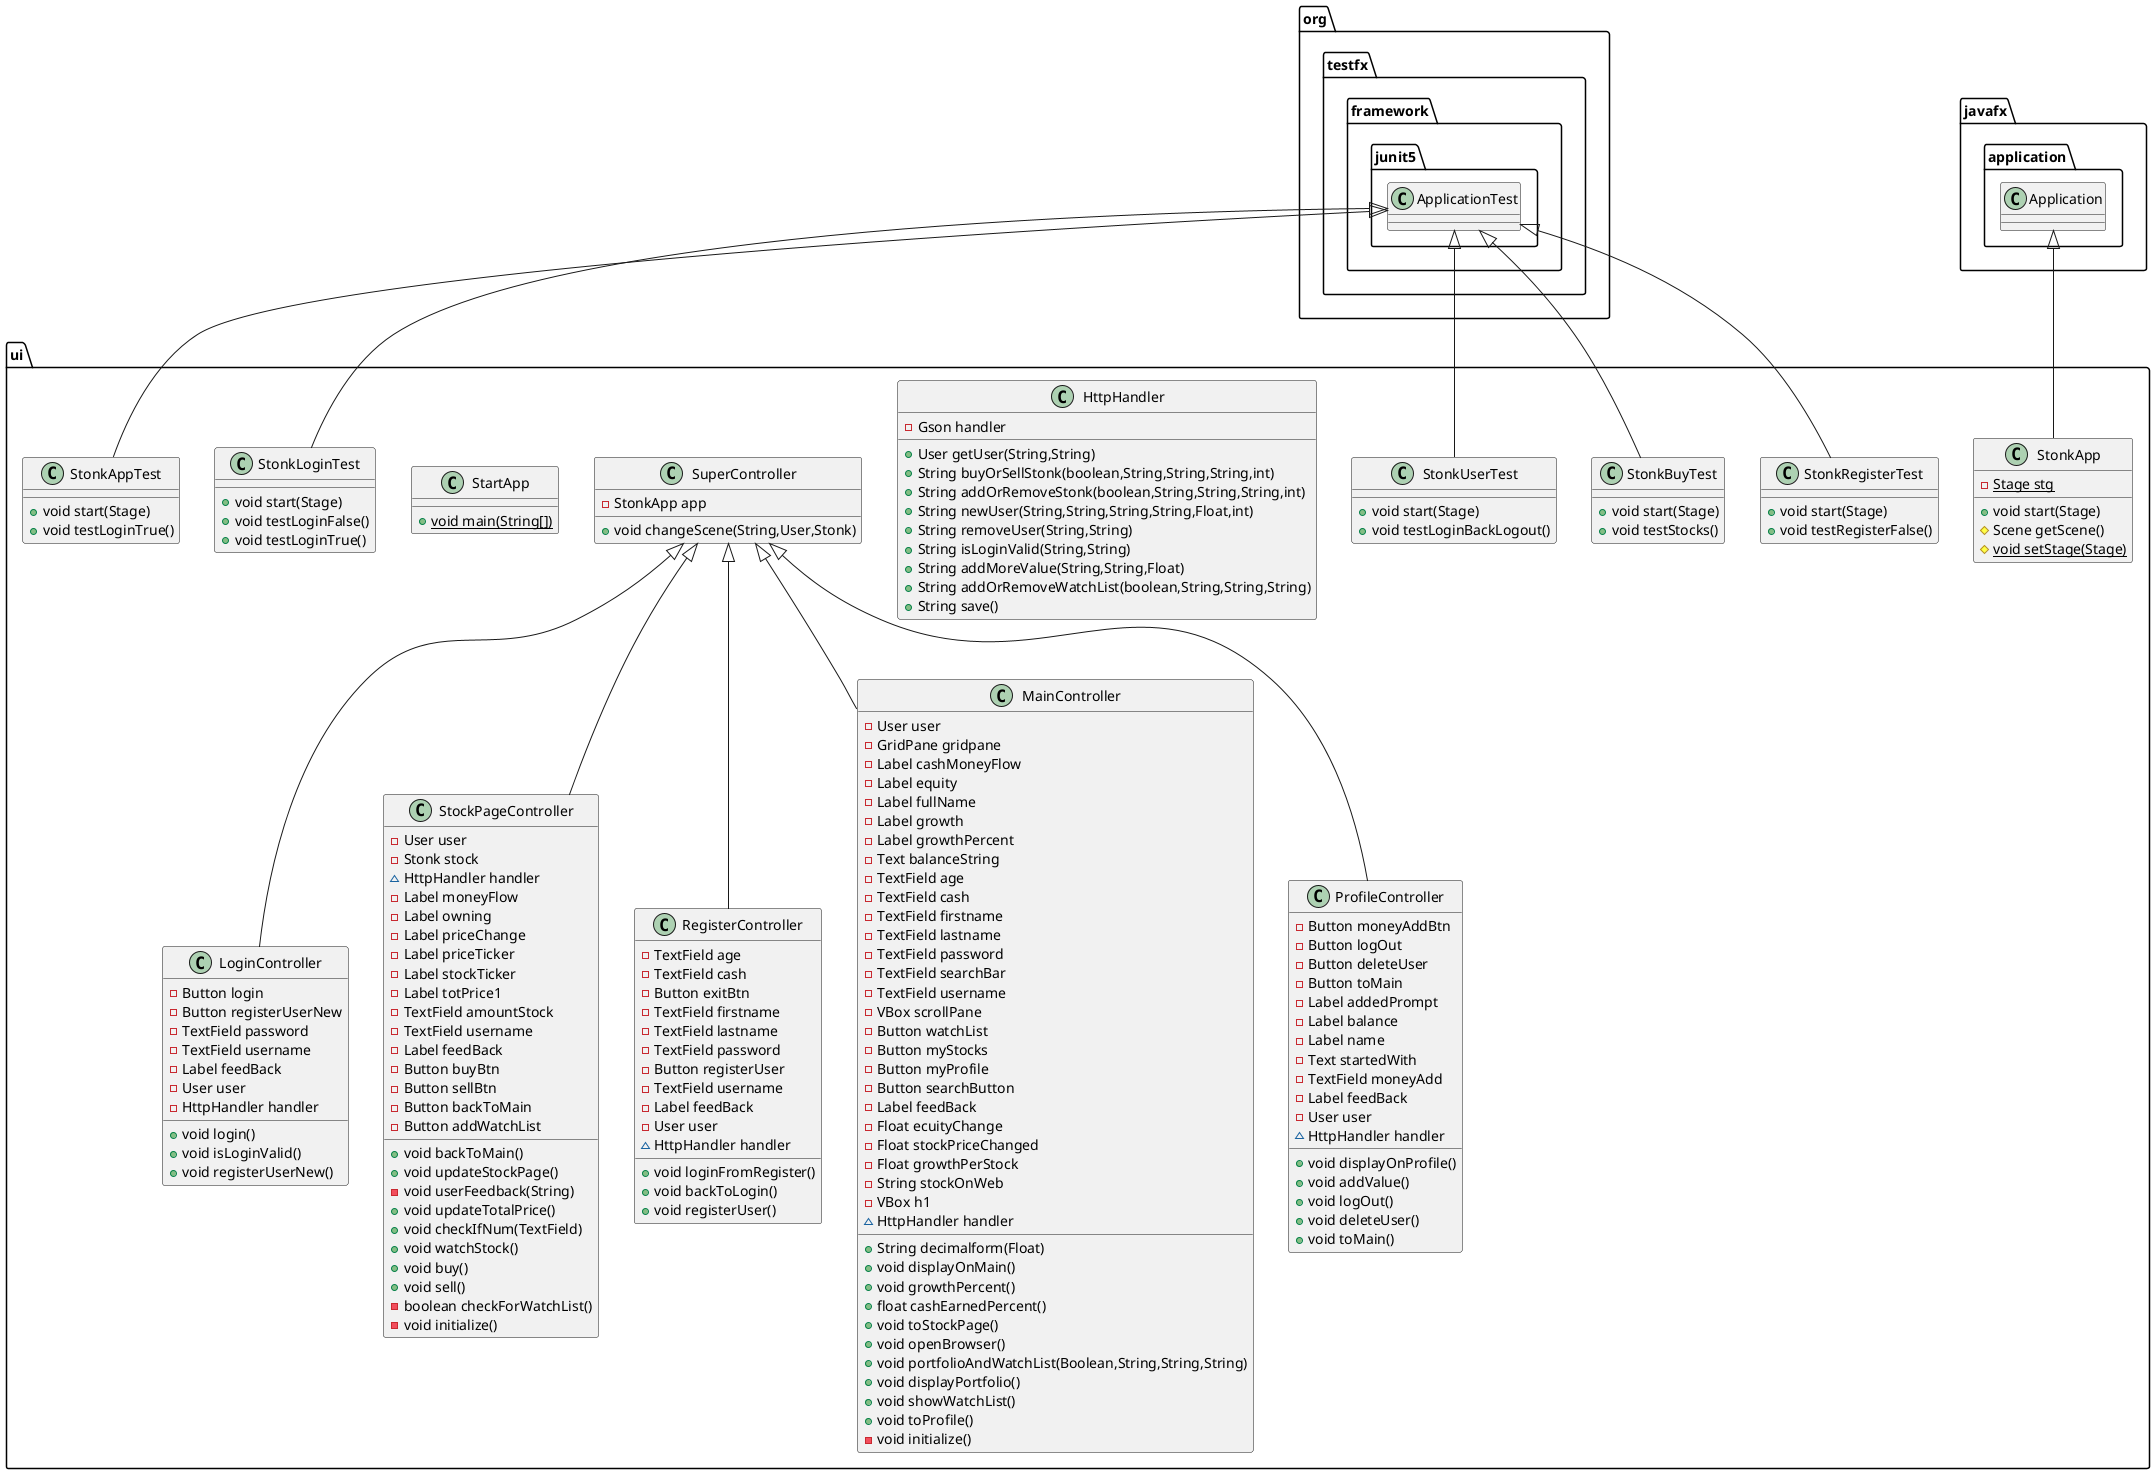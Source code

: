 @startuml UIClass
class ui.StonkLoginTest {
+ void start(Stage)
+ void testLoginFalse()
+ void testLoginTrue()
}

class ui.LoginController {
- Button login
- Button registerUserNew
- TextField password
- TextField username
- Label feedBack
- User user
- HttpHandler handler
+ void login()
+ void isLoginValid()
+ void registerUserNew()
}

class ui.StonkAppTest {
+ void start(Stage)
+ void testLoginTrue()
}
class ui.StonkRegisterTest {
+ void start(Stage)
+ void testRegisterFalse()
}

class ui.StonkBuyTest {
+ void start(Stage)
+ void testStocks()
}
class ui.HttpHandler {
- Gson handler
+ User getUser(String,String)
+ String buyOrSellStonk(boolean,String,String,String,int)
+ String addOrRemoveStonk(boolean,String,String,String,int)
+ String newUser(String,String,String,String,Float,int)
+ String removeUser(String,String)
+ String isLoginValid(String,String)
+ String addMoreValue(String,String,Float)
+ String addOrRemoveWatchList(boolean,String,String,String)
+ String save()
}
class ui.StockPageController {
- User user
- Stonk stock
~ HttpHandler handler
- Label moneyFlow
- Label owning
- Label priceChange
- Label priceTicker
- Label stockTicker
- Label totPrice1
- TextField amountStock
- TextField username
- Label feedBack
- Button buyBtn
- Button sellBtn
- Button backToMain
- Button addWatchList
+ void backToMain()
+ void updateStockPage()
- void userFeedback(String)
+ void updateTotalPrice()
+ void checkIfNum(TextField)
+ void watchStock()
+ void buy()
+ void sell()
- boolean checkForWatchList()
- void initialize()
}

class ui.RegisterController {
- TextField age
- TextField cash
- Button exitBtn
- TextField firstname
- TextField lastname
- TextField password
- Button registerUser
- TextField username
- Label feedBack
- User user
~ HttpHandler handler
+ void loginFromRegister()
+ void backToLogin()
+ void registerUser()
}
class ui.MainController {
- User user
- GridPane gridpane
- Label cashMoneyFlow
- Label equity
- Label fullName
- Label growth
- Label growthPercent
- Text balanceString
- TextField age
- TextField cash
- TextField firstname
- TextField lastname
- TextField password
- TextField searchBar
- TextField username
- VBox scrollPane
- Button watchList
- Button myStocks
- Button myProfile
- Button searchButton
- Label feedBack
- Float ecuityChange
- Float stockPriceChanged
- Float growthPerStock
- String stockOnWeb
- VBox h1
~ HttpHandler handler
+ String decimalform(Float)
+ void displayOnMain()
+ void growthPercent()
+ float cashEarnedPercent()
+ void toStockPage()
+ void openBrowser()
+ void portfolioAndWatchList(Boolean,String,String,String)
+ void displayPortfolio()
+ void showWatchList()
+ void toProfile()
- void initialize()
}

class ui.SuperController {
- StonkApp app
+ void changeScene(String,User,Stonk)
}

class ui.ProfileController {
- Button moneyAddBtn
- Button logOut
- Button deleteUser
- Button toMain
- Label addedPrompt
- Label balance
- Label name
- Text startedWith
- TextField moneyAdd
- Label feedBack
- User user
~ HttpHandler handler
+ void displayOnProfile()
+ void addValue()
+ void logOut()
+ void deleteUser()
+ void toMain()
}

class ui.StartApp {
+ {static} void main(String[])
}
class ui.StonkApp {
- {static} Stage stg
+ void start(Stage)
# Scene getScene()
# {static} void setStage(Stage)
}
class ui.StonkUserTest {
+ void start(Stage)
+ void testLoginBackLogout()
}

org.testfx.framework.junit5.ApplicationTest <|-- ui.StonkLoginTest
ui.SuperController <|-- ui.LoginController
org.testfx.framework.junit5.ApplicationTest <|-- ui.StonkAppTest
org.testfx.framework.junit5.ApplicationTest <|-- ui.StonkRegisterTest
org.testfx.framework.junit5.ApplicationTest <|-- ui.StonkBuyTest
ui.SuperController <|-- ui.StockPageController
ui.SuperController <|-- ui.RegisterController
ui.SuperController <|-- ui.MainController
ui.SuperController <|-- ui.ProfileController
javafx.application.Application <|-- ui.StonkApp
org.testfx.framework.junit5.ApplicationTest <|-- ui.StonkUserTest



@enduml